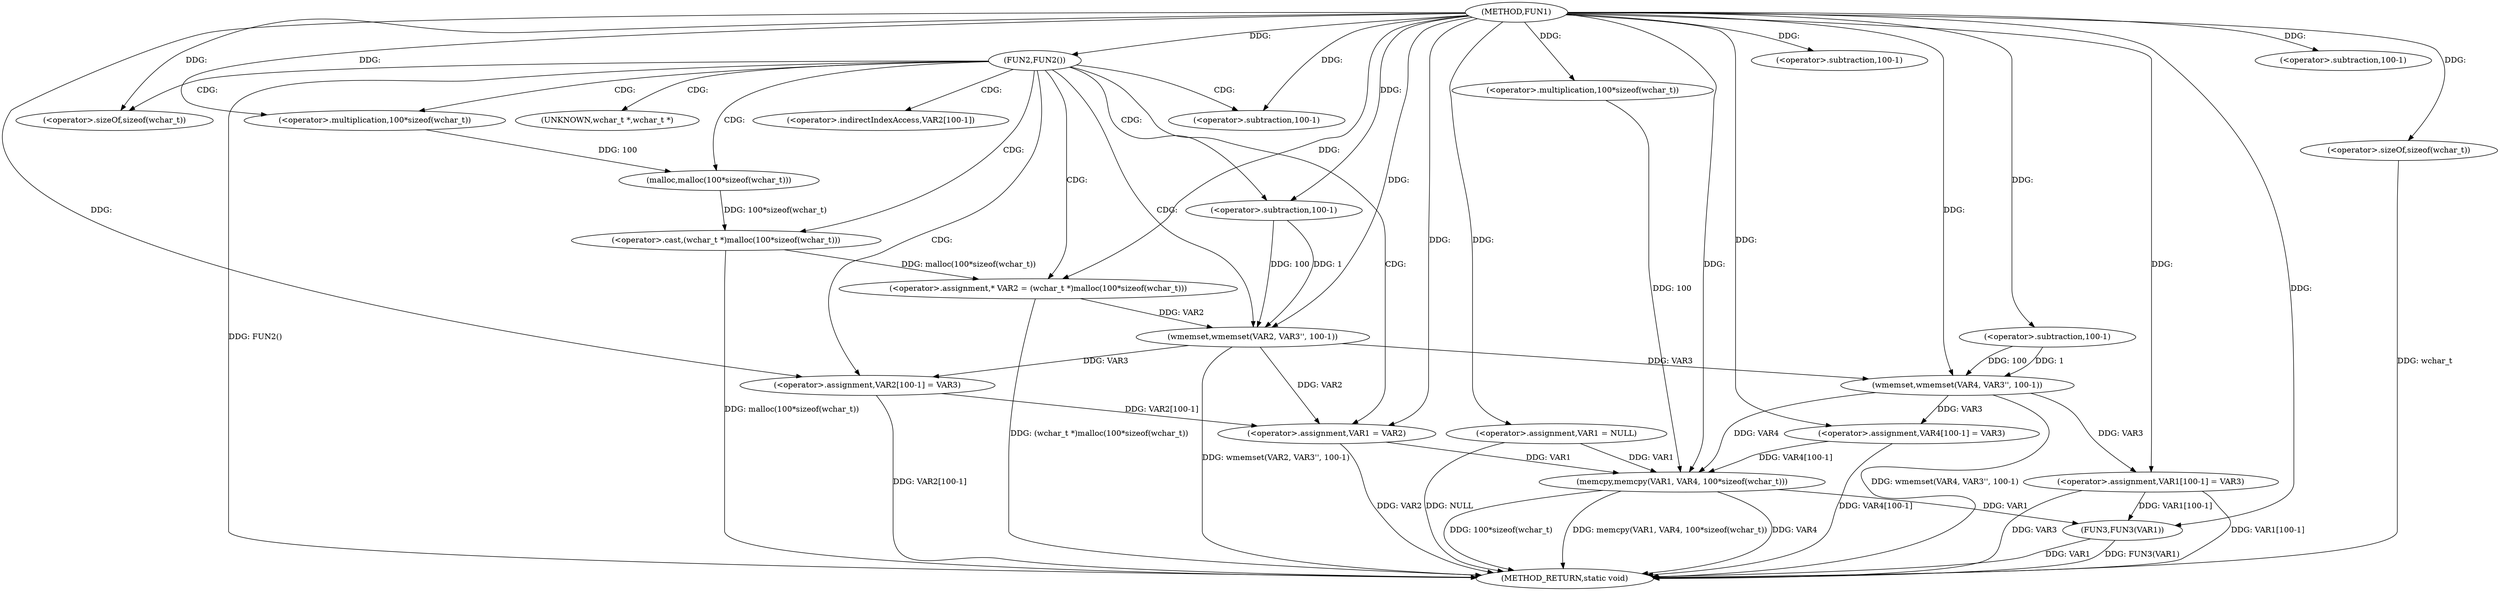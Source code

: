 digraph FUN1 {  
"1000100" [label = "(METHOD,FUN1)" ]
"1000167" [label = "(METHOD_RETURN,static void)" ]
"1000103" [label = "(<operator>.assignment,VAR1 = NULL)" ]
"1000107" [label = "(FUN2,FUN2())" ]
"1000111" [label = "(<operator>.assignment,* VAR2 = (wchar_t *)malloc(100*sizeof(wchar_t)))" ]
"1000113" [label = "(<operator>.cast,(wchar_t *)malloc(100*sizeof(wchar_t)))" ]
"1000115" [label = "(malloc,malloc(100*sizeof(wchar_t)))" ]
"1000116" [label = "(<operator>.multiplication,100*sizeof(wchar_t))" ]
"1000118" [label = "(<operator>.sizeOf,sizeof(wchar_t))" ]
"1000120" [label = "(wmemset,wmemset(VAR2, VAR3'', 100-1))" ]
"1000123" [label = "(<operator>.subtraction,100-1)" ]
"1000126" [label = "(<operator>.assignment,VAR2[100-1] = VAR3)" ]
"1000129" [label = "(<operator>.subtraction,100-1)" ]
"1000133" [label = "(<operator>.assignment,VAR1 = VAR2)" ]
"1000138" [label = "(wmemset,wmemset(VAR4, VAR3'', 100-1))" ]
"1000141" [label = "(<operator>.subtraction,100-1)" ]
"1000144" [label = "(<operator>.assignment,VAR4[100-1] = VAR3)" ]
"1000147" [label = "(<operator>.subtraction,100-1)" ]
"1000151" [label = "(memcpy,memcpy(VAR1, VAR4, 100*sizeof(wchar_t)))" ]
"1000154" [label = "(<operator>.multiplication,100*sizeof(wchar_t))" ]
"1000156" [label = "(<operator>.sizeOf,sizeof(wchar_t))" ]
"1000158" [label = "(<operator>.assignment,VAR1[100-1] = VAR3)" ]
"1000161" [label = "(<operator>.subtraction,100-1)" ]
"1000165" [label = "(FUN3,FUN3(VAR1))" ]
"1000114" [label = "(UNKNOWN,wchar_t *,wchar_t *)" ]
"1000127" [label = "(<operator>.indirectIndexAccess,VAR2[100-1])" ]
  "1000158" -> "1000167"  [ label = "DDG: VAR1[100-1]"] 
  "1000156" -> "1000167"  [ label = "DDG: wchar_t"] 
  "1000103" -> "1000167"  [ label = "DDG: NULL"] 
  "1000165" -> "1000167"  [ label = "DDG: VAR1"] 
  "1000113" -> "1000167"  [ label = "DDG: malloc(100*sizeof(wchar_t))"] 
  "1000151" -> "1000167"  [ label = "DDG: 100*sizeof(wchar_t)"] 
  "1000144" -> "1000167"  [ label = "DDG: VAR4[100-1]"] 
  "1000165" -> "1000167"  [ label = "DDG: FUN3(VAR1)"] 
  "1000158" -> "1000167"  [ label = "DDG: VAR3"] 
  "1000107" -> "1000167"  [ label = "DDG: FUN2()"] 
  "1000151" -> "1000167"  [ label = "DDG: memcpy(VAR1, VAR4, 100*sizeof(wchar_t))"] 
  "1000126" -> "1000167"  [ label = "DDG: VAR2[100-1]"] 
  "1000151" -> "1000167"  [ label = "DDG: VAR4"] 
  "1000133" -> "1000167"  [ label = "DDG: VAR2"] 
  "1000111" -> "1000167"  [ label = "DDG: (wchar_t *)malloc(100*sizeof(wchar_t))"] 
  "1000120" -> "1000167"  [ label = "DDG: wmemset(VAR2, VAR3'', 100-1)"] 
  "1000138" -> "1000167"  [ label = "DDG: wmemset(VAR4, VAR3'', 100-1)"] 
  "1000100" -> "1000103"  [ label = "DDG: "] 
  "1000100" -> "1000107"  [ label = "DDG: "] 
  "1000113" -> "1000111"  [ label = "DDG: malloc(100*sizeof(wchar_t))"] 
  "1000100" -> "1000111"  [ label = "DDG: "] 
  "1000115" -> "1000113"  [ label = "DDG: 100*sizeof(wchar_t)"] 
  "1000116" -> "1000115"  [ label = "DDG: 100"] 
  "1000100" -> "1000116"  [ label = "DDG: "] 
  "1000100" -> "1000118"  [ label = "DDG: "] 
  "1000111" -> "1000120"  [ label = "DDG: VAR2"] 
  "1000100" -> "1000120"  [ label = "DDG: "] 
  "1000123" -> "1000120"  [ label = "DDG: 100"] 
  "1000123" -> "1000120"  [ label = "DDG: 1"] 
  "1000100" -> "1000123"  [ label = "DDG: "] 
  "1000120" -> "1000126"  [ label = "DDG: VAR3"] 
  "1000100" -> "1000126"  [ label = "DDG: "] 
  "1000100" -> "1000129"  [ label = "DDG: "] 
  "1000120" -> "1000133"  [ label = "DDG: VAR2"] 
  "1000126" -> "1000133"  [ label = "DDG: VAR2[100-1]"] 
  "1000100" -> "1000133"  [ label = "DDG: "] 
  "1000100" -> "1000138"  [ label = "DDG: "] 
  "1000120" -> "1000138"  [ label = "DDG: VAR3"] 
  "1000141" -> "1000138"  [ label = "DDG: 100"] 
  "1000141" -> "1000138"  [ label = "DDG: 1"] 
  "1000100" -> "1000141"  [ label = "DDG: "] 
  "1000138" -> "1000144"  [ label = "DDG: VAR3"] 
  "1000100" -> "1000144"  [ label = "DDG: "] 
  "1000100" -> "1000147"  [ label = "DDG: "] 
  "1000103" -> "1000151"  [ label = "DDG: VAR1"] 
  "1000133" -> "1000151"  [ label = "DDG: VAR1"] 
  "1000100" -> "1000151"  [ label = "DDG: "] 
  "1000138" -> "1000151"  [ label = "DDG: VAR4"] 
  "1000144" -> "1000151"  [ label = "DDG: VAR4[100-1]"] 
  "1000154" -> "1000151"  [ label = "DDG: 100"] 
  "1000100" -> "1000154"  [ label = "DDG: "] 
  "1000100" -> "1000156"  [ label = "DDG: "] 
  "1000100" -> "1000158"  [ label = "DDG: "] 
  "1000138" -> "1000158"  [ label = "DDG: VAR3"] 
  "1000100" -> "1000161"  [ label = "DDG: "] 
  "1000158" -> "1000165"  [ label = "DDG: VAR1[100-1]"] 
  "1000151" -> "1000165"  [ label = "DDG: VAR1"] 
  "1000100" -> "1000165"  [ label = "DDG: "] 
  "1000107" -> "1000116"  [ label = "CDG: "] 
  "1000107" -> "1000120"  [ label = "CDG: "] 
  "1000107" -> "1000113"  [ label = "CDG: "] 
  "1000107" -> "1000127"  [ label = "CDG: "] 
  "1000107" -> "1000111"  [ label = "CDG: "] 
  "1000107" -> "1000126"  [ label = "CDG: "] 
  "1000107" -> "1000129"  [ label = "CDG: "] 
  "1000107" -> "1000123"  [ label = "CDG: "] 
  "1000107" -> "1000114"  [ label = "CDG: "] 
  "1000107" -> "1000115"  [ label = "CDG: "] 
  "1000107" -> "1000133"  [ label = "CDG: "] 
  "1000107" -> "1000118"  [ label = "CDG: "] 
}
